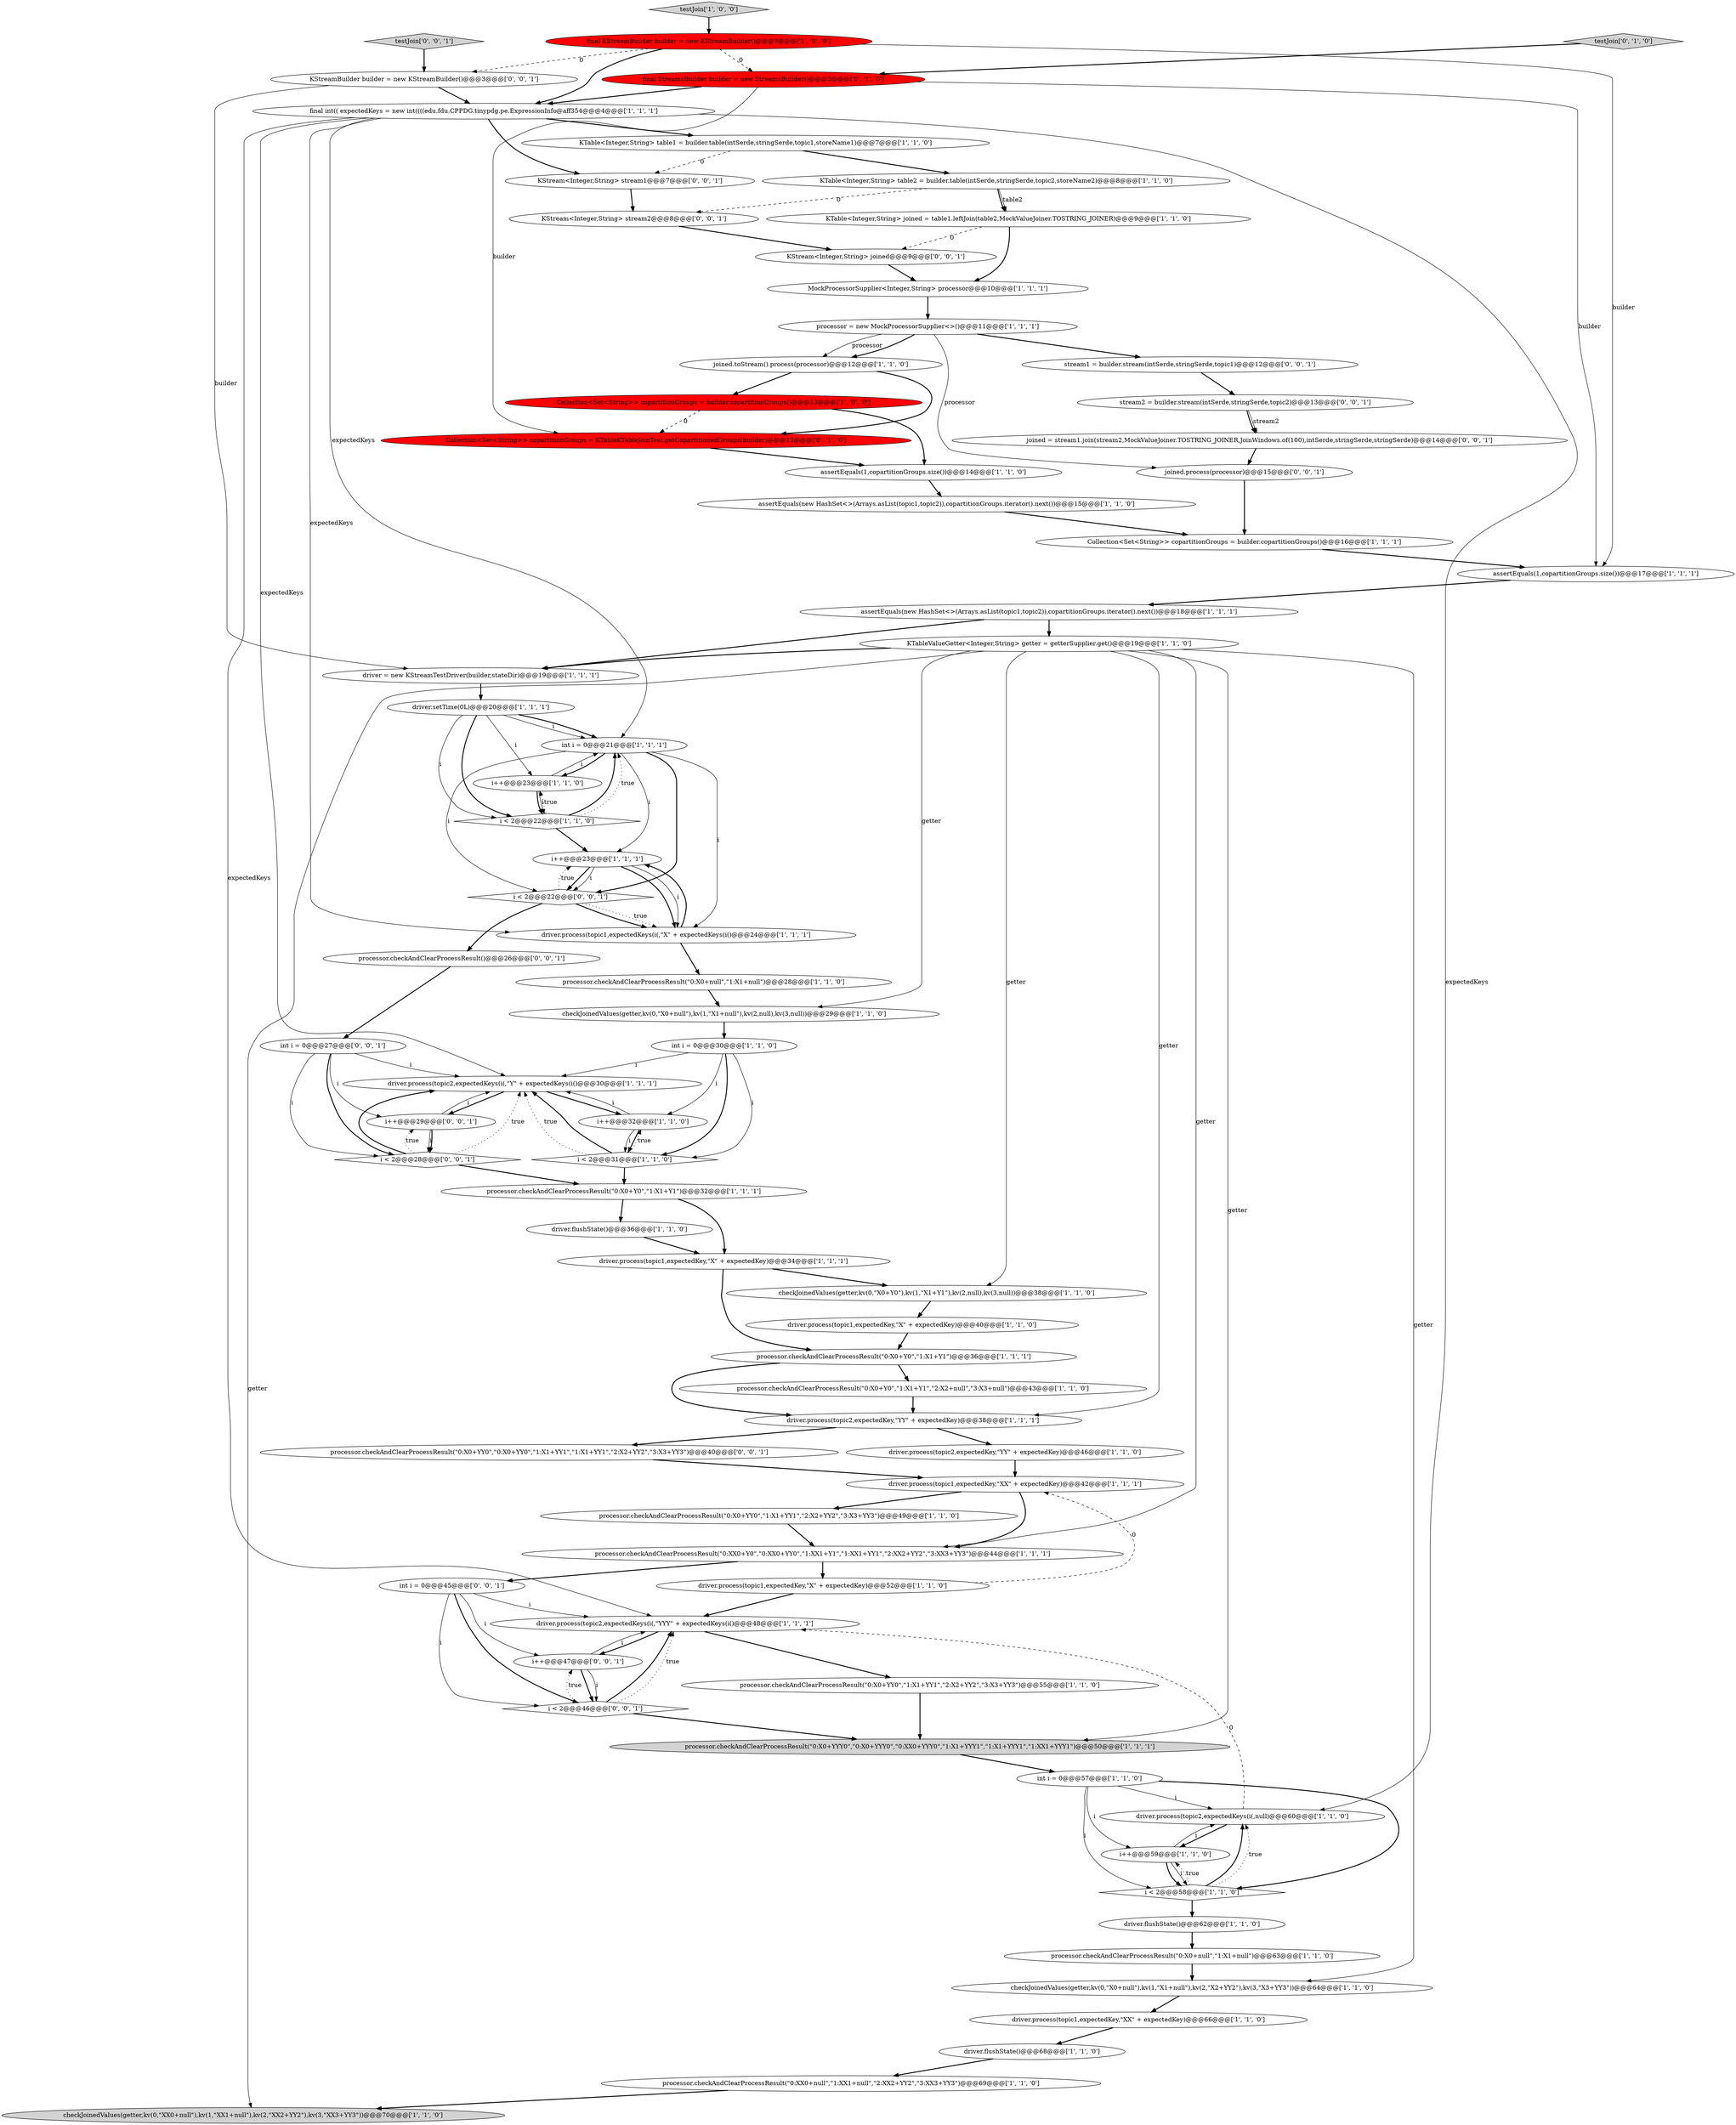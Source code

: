 digraph {
56 [style = filled, label = "testJoin['0', '1', '0']", fillcolor = lightgray, shape = diamond image = "AAA0AAABBB2BBB"];
12 [style = filled, label = "MockProcessorSupplier<Integer,String> processor@@@10@@@['1', '1', '1']", fillcolor = white, shape = ellipse image = "AAA0AAABBB1BBB"];
21 [style = filled, label = "driver.process(topic2,expectedKeys(i(,\"Y\" + expectedKeys(i()@@@30@@@['1', '1', '1']", fillcolor = white, shape = ellipse image = "AAA0AAABBB1BBB"];
3 [style = filled, label = "i++@@@23@@@['1', '1', '1']", fillcolor = white, shape = ellipse image = "AAA0AAABBB1BBB"];
33 [style = filled, label = "driver.process(topic1,expectedKey,\"XX\" + expectedKey)@@@66@@@['1', '1', '0']", fillcolor = white, shape = ellipse image = "AAA0AAABBB1BBB"];
43 [style = filled, label = "driver.process(topic1,expectedKey,\"X\" + expectedKey)@@@34@@@['1', '1', '1']", fillcolor = white, shape = ellipse image = "AAA0AAABBB1BBB"];
9 [style = filled, label = "checkJoinedValues(getter,kv(0,\"X0+null\"),kv(1,\"X1+null\"),kv(2,null),kv(3,null))@@@29@@@['1', '1', '0']", fillcolor = white, shape = ellipse image = "AAA0AAABBB1BBB"];
67 [style = filled, label = "KStreamBuilder builder = new KStreamBuilder()@@@3@@@['0', '0', '1']", fillcolor = white, shape = ellipse image = "AAA0AAABBB3BBB"];
0 [style = filled, label = "KTable<Integer,String> joined = table1.leftJoin(table2,MockValueJoiner.TOSTRING_JOINER)@@@9@@@['1', '1', '0']", fillcolor = white, shape = ellipse image = "AAA0AAABBB1BBB"];
7 [style = filled, label = "driver.process(topic2,expectedKeys(i(,\"YYY\" + expectedKeys(i()@@@48@@@['1', '1', '1']", fillcolor = white, shape = ellipse image = "AAA0AAABBB1BBB"];
29 [style = filled, label = "joined.toStream().process(processor)@@@12@@@['1', '1', '0']", fillcolor = white, shape = ellipse image = "AAA0AAABBB1BBB"];
69 [style = filled, label = "KStream<Integer,String> stream2@@@8@@@['0', '0', '1']", fillcolor = white, shape = ellipse image = "AAA0AAABBB3BBB"];
76 [style = filled, label = "testJoin['0', '0', '1']", fillcolor = lightgray, shape = diamond image = "AAA0AAABBB3BBB"];
30 [style = filled, label = "assertEquals(1,copartitionGroups.size())@@@14@@@['1', '1', '0']", fillcolor = white, shape = ellipse image = "AAA0AAABBB1BBB"];
70 [style = filled, label = "KStream<Integer,String> joined@@@9@@@['0', '0', '1']", fillcolor = white, shape = ellipse image = "AAA0AAABBB3BBB"];
46 [style = filled, label = "driver.setTime(0L)@@@20@@@['1', '1', '1']", fillcolor = white, shape = ellipse image = "AAA0AAABBB1BBB"];
60 [style = filled, label = "i < 2@@@28@@@['0', '0', '1']", fillcolor = white, shape = diamond image = "AAA0AAABBB3BBB"];
66 [style = filled, label = "joined.process(processor)@@@15@@@['0', '0', '1']", fillcolor = white, shape = ellipse image = "AAA0AAABBB3BBB"];
18 [style = filled, label = "processor.checkAndClearProcessResult(\"0:X0+Y0\",\"1:X1+Y1\")@@@36@@@['1', '1', '1']", fillcolor = white, shape = ellipse image = "AAA0AAABBB1BBB"];
34 [style = filled, label = "assertEquals(1,copartitionGroups.size())@@@17@@@['1', '1', '1']", fillcolor = white, shape = ellipse image = "AAA0AAABBB1BBB"];
4 [style = filled, label = "assertEquals(new HashSet<>(Arrays.asList(topic1,topic2)),copartitionGroups.iterator().next())@@@18@@@['1', '1', '1']", fillcolor = white, shape = ellipse image = "AAA0AAABBB1BBB"];
48 [style = filled, label = "processor.checkAndClearProcessResult(\"0:X0+YY0\",\"1:X1+YY1\",\"2:X2+YY2\",\"3:X3+YY3\")@@@49@@@['1', '1', '0']", fillcolor = white, shape = ellipse image = "AAA0AAABBB1BBB"];
54 [style = filled, label = "driver.flushState()@@@36@@@['1', '1', '0']", fillcolor = white, shape = ellipse image = "AAA0AAABBB1BBB"];
62 [style = filled, label = "int i = 0@@@27@@@['0', '0', '1']", fillcolor = white, shape = ellipse image = "AAA0AAABBB3BBB"];
27 [style = filled, label = "driver.process(topic1,expectedKeys(i(,\"X\" + expectedKeys(i()@@@24@@@['1', '1', '1']", fillcolor = white, shape = ellipse image = "AAA0AAABBB1BBB"];
75 [style = filled, label = "joined = stream1.join(stream2,MockValueJoiner.TOSTRING_JOINER,JoinWindows.of(100),intSerde,stringSerde,stringSerde)@@@14@@@['0', '0', '1']", fillcolor = white, shape = ellipse image = "AAA0AAABBB3BBB"];
45 [style = filled, label = "testJoin['1', '0', '0']", fillcolor = lightgray, shape = diamond image = "AAA0AAABBB1BBB"];
26 [style = filled, label = "int i = 0@@@30@@@['1', '1', '0']", fillcolor = white, shape = ellipse image = "AAA0AAABBB1BBB"];
71 [style = filled, label = "i < 2@@@46@@@['0', '0', '1']", fillcolor = white, shape = diamond image = "AAA0AAABBB3BBB"];
22 [style = filled, label = "driver.flushState()@@@62@@@['1', '1', '0']", fillcolor = white, shape = ellipse image = "AAA0AAABBB1BBB"];
49 [style = filled, label = "checkJoinedValues(getter,kv(0,\"X0+null\"),kv(1,\"X1+null\"),kv(2,\"X2+YY2\"),kv(3,\"X3+YY3\"))@@@64@@@['1', '1', '0']", fillcolor = white, shape = ellipse image = "AAA0AAABBB1BBB"];
53 [style = filled, label = "processor = new MockProcessorSupplier<>()@@@11@@@['1', '1', '1']", fillcolor = white, shape = ellipse image = "AAA0AAABBB1BBB"];
11 [style = filled, label = "processor.checkAndClearProcessResult(\"0:X0+null\",\"1:X1+null\")@@@63@@@['1', '1', '0']", fillcolor = white, shape = ellipse image = "AAA0AAABBB1BBB"];
28 [style = filled, label = "final KStreamBuilder builder = new KStreamBuilder()@@@3@@@['1', '0', '0']", fillcolor = red, shape = ellipse image = "AAA1AAABBB1BBB"];
59 [style = filled, label = "i++@@@29@@@['0', '0', '1']", fillcolor = white, shape = ellipse image = "AAA0AAABBB3BBB"];
5 [style = filled, label = "Collection<Set<String>> copartitionGroups = builder.copartitionGroups()@@@16@@@['1', '1', '1']", fillcolor = white, shape = ellipse image = "AAA0AAABBB1BBB"];
50 [style = filled, label = "processor.checkAndClearProcessResult(\"0:X0+Y0\",\"1:X1+Y1\",\"2:X2+null\",\"3:X3+null\")@@@43@@@['1', '1', '0']", fillcolor = white, shape = ellipse image = "AAA0AAABBB1BBB"];
10 [style = filled, label = "KTable<Integer,String> table2 = builder.table(intSerde,stringSerde,topic2,storeName2)@@@8@@@['1', '1', '0']", fillcolor = white, shape = ellipse image = "AAA0AAABBB1BBB"];
61 [style = filled, label = "stream1 = builder.stream(intSerde,stringSerde,topic1)@@@12@@@['0', '0', '1']", fillcolor = white, shape = ellipse image = "AAA0AAABBB3BBB"];
23 [style = filled, label = "processor.checkAndClearProcessResult(\"0:X0+YYY0\",\"0:X0+YYY0\",\"0:XX0+YYY0\",\"1:X1+YYY1\",\"1:X1+YYY1\",\"1:XX1+YYY1\")@@@50@@@['1', '1', '1']", fillcolor = lightgray, shape = ellipse image = "AAA0AAABBB1BBB"];
39 [style = filled, label = "int i = 0@@@21@@@['1', '1', '1']", fillcolor = white, shape = ellipse image = "AAA0AAABBB1BBB"];
8 [style = filled, label = "i < 2@@@22@@@['1', '1', '0']", fillcolor = white, shape = diamond image = "AAA0AAABBB1BBB"];
13 [style = filled, label = "assertEquals(new HashSet<>(Arrays.asList(topic1,topic2)),copartitionGroups.iterator().next())@@@15@@@['1', '1', '0']", fillcolor = white, shape = ellipse image = "AAA0AAABBB1BBB"];
25 [style = filled, label = "processor.checkAndClearProcessResult(\"0:XX0+Y0\",\"0:XX0+YY0\",\"1:XX1+Y1\",\"1:XX1+YY1\",\"2:XX2+YY2\",\"3:XX3+YY3\")@@@44@@@['1', '1', '1']", fillcolor = white, shape = ellipse image = "AAA0AAABBB1BBB"];
37 [style = filled, label = "Collection<Set<String>> copartitionGroups = builder.copartitionGroups()@@@13@@@['1', '0', '0']", fillcolor = red, shape = ellipse image = "AAA1AAABBB1BBB"];
73 [style = filled, label = "KStream<Integer,String> stream1@@@7@@@['0', '0', '1']", fillcolor = white, shape = ellipse image = "AAA0AAABBB3BBB"];
68 [style = filled, label = "i++@@@47@@@['0', '0', '1']", fillcolor = white, shape = ellipse image = "AAA0AAABBB3BBB"];
24 [style = filled, label = "driver = new KStreamTestDriver(builder,stateDir)@@@19@@@['1', '1', '1']", fillcolor = white, shape = ellipse image = "AAA0AAABBB1BBB"];
36 [style = filled, label = "i++@@@23@@@['1', '1', '0']", fillcolor = white, shape = ellipse image = "AAA0AAABBB1BBB"];
44 [style = filled, label = "driver.flushState()@@@68@@@['1', '1', '0']", fillcolor = white, shape = ellipse image = "AAA0AAABBB1BBB"];
42 [style = filled, label = "processor.checkAndClearProcessResult(\"0:X0+YY0\",\"1:X1+YY1\",\"2:X2+YY2\",\"3:X3+YY3\")@@@55@@@['1', '1', '0']", fillcolor = white, shape = ellipse image = "AAA0AAABBB1BBB"];
58 [style = filled, label = "final StreamsBuilder builder = new StreamsBuilder()@@@3@@@['0', '1', '0']", fillcolor = red, shape = ellipse image = "AAA1AAABBB2BBB"];
64 [style = filled, label = "processor.checkAndClearProcessResult(\"0:X0+YY0\",\"0:X0+YY0\",\"1:X1+YY1\",\"1:X1+YY1\",\"2:X2+YY2\",\"3:X3+YY3\")@@@40@@@['0', '0', '1']", fillcolor = white, shape = ellipse image = "AAA0AAABBB3BBB"];
57 [style = filled, label = "Collection<Set<String>> copartitionGroups = KTableKTableJoinTest.getCopartitionedGroups(builder)@@@13@@@['0', '1', '0']", fillcolor = red, shape = ellipse image = "AAA1AAABBB2BBB"];
55 [style = filled, label = "int i = 0@@@57@@@['1', '1', '0']", fillcolor = white, shape = ellipse image = "AAA0AAABBB1BBB"];
40 [style = filled, label = "driver.process(topic1,expectedKey,\"X\" + expectedKey)@@@40@@@['1', '1', '0']", fillcolor = white, shape = ellipse image = "AAA0AAABBB1BBB"];
63 [style = filled, label = "stream2 = builder.stream(intSerde,stringSerde,topic2)@@@13@@@['0', '0', '1']", fillcolor = white, shape = ellipse image = "AAA0AAABBB3BBB"];
6 [style = filled, label = "driver.process(topic2,expectedKey,\"YY\" + expectedKey)@@@38@@@['1', '1', '1']", fillcolor = white, shape = ellipse image = "AAA0AAABBB1BBB"];
38 [style = filled, label = "final int(( expectedKeys = new int((((edu.fdu.CPPDG.tinypdg.pe.ExpressionInfo@aff354@@@4@@@['1', '1', '1']", fillcolor = white, shape = ellipse image = "AAA0AAABBB1BBB"];
35 [style = filled, label = "KTableValueGetter<Integer,String> getter = getterSupplier.get()@@@19@@@['1', '1', '0']", fillcolor = white, shape = ellipse image = "AAA0AAABBB1BBB"];
19 [style = filled, label = "driver.process(topic1,expectedKey,\"X\" + expectedKey)@@@52@@@['1', '1', '0']", fillcolor = white, shape = ellipse image = "AAA0AAABBB1BBB"];
20 [style = filled, label = "processor.checkAndClearProcessResult(\"0:XX0+null\",\"1:XX1+null\",\"2:XX2+YY2\",\"3:XX3+YY3\")@@@69@@@['1', '1', '0']", fillcolor = white, shape = ellipse image = "AAA0AAABBB1BBB"];
2 [style = filled, label = "KTable<Integer,String> table1 = builder.table(intSerde,stringSerde,topic1,storeName1)@@@7@@@['1', '1', '0']", fillcolor = white, shape = ellipse image = "AAA0AAABBB1BBB"];
14 [style = filled, label = "driver.process(topic2,expectedKey,\"YY\" + expectedKey)@@@46@@@['1', '1', '0']", fillcolor = white, shape = ellipse image = "AAA0AAABBB1BBB"];
16 [style = filled, label = "driver.process(topic2,expectedKeys(i(,null)@@@60@@@['1', '1', '0']", fillcolor = white, shape = ellipse image = "AAA0AAABBB1BBB"];
41 [style = filled, label = "processor.checkAndClearProcessResult(\"0:X0+Y0\",\"1:X1+Y1\")@@@32@@@['1', '1', '1']", fillcolor = white, shape = ellipse image = "AAA0AAABBB1BBB"];
52 [style = filled, label = "driver.process(topic1,expectedKey,\"XX\" + expectedKey)@@@42@@@['1', '1', '1']", fillcolor = white, shape = ellipse image = "AAA0AAABBB1BBB"];
51 [style = filled, label = "i++@@@59@@@['1', '1', '0']", fillcolor = white, shape = ellipse image = "AAA0AAABBB1BBB"];
65 [style = filled, label = "i < 2@@@22@@@['0', '0', '1']", fillcolor = white, shape = diamond image = "AAA0AAABBB3BBB"];
72 [style = filled, label = "processor.checkAndClearProcessResult()@@@26@@@['0', '0', '1']", fillcolor = white, shape = ellipse image = "AAA0AAABBB3BBB"];
47 [style = filled, label = "i < 2@@@58@@@['1', '1', '0']", fillcolor = white, shape = diamond image = "AAA0AAABBB1BBB"];
1 [style = filled, label = "i < 2@@@31@@@['1', '1', '0']", fillcolor = white, shape = diamond image = "AAA0AAABBB1BBB"];
32 [style = filled, label = "processor.checkAndClearProcessResult(\"0:X0+null\",\"1:X1+null\")@@@28@@@['1', '1', '0']", fillcolor = white, shape = ellipse image = "AAA0AAABBB1BBB"];
15 [style = filled, label = "checkJoinedValues(getter,kv(0,\"XX0+null\"),kv(1,\"XX1+null\"),kv(2,\"XX2+YY2\"),kv(3,\"XX3+YY3\"))@@@70@@@['1', '1', '0']", fillcolor = lightgray, shape = ellipse image = "AAA0AAABBB1BBB"];
17 [style = filled, label = "i++@@@32@@@['1', '1', '0']", fillcolor = white, shape = ellipse image = "AAA0AAABBB1BBB"];
31 [style = filled, label = "checkJoinedValues(getter,kv(0,\"X0+Y0\"),kv(1,\"X1+Y1\"),kv(2,null),kv(3,null))@@@38@@@['1', '1', '0']", fillcolor = white, shape = ellipse image = "AAA0AAABBB1BBB"];
74 [style = filled, label = "int i = 0@@@45@@@['0', '0', '1']", fillcolor = white, shape = ellipse image = "AAA0AAABBB3BBB"];
16->51 [style = bold, label=""];
42->23 [style = bold, label=""];
12->53 [style = bold, label=""];
55->51 [style = solid, label="i"];
27->32 [style = bold, label=""];
30->13 [style = bold, label=""];
55->47 [style = bold, label=""];
62->59 [style = solid, label="i"];
36->8 [style = solid, label="i"];
28->38 [style = bold, label=""];
35->49 [style = solid, label="getter"];
1->21 [style = dotted, label="true"];
68->7 [style = solid, label="i"];
55->47 [style = solid, label="i"];
26->1 [style = solid, label="i"];
3->65 [style = bold, label=""];
43->18 [style = bold, label=""];
55->16 [style = solid, label="i"];
38->73 [style = bold, label=""];
35->9 [style = solid, label="getter"];
60->59 [style = dotted, label="true"];
3->27 [style = bold, label=""];
5->34 [style = bold, label=""];
9->26 [style = bold, label=""];
47->22 [style = bold, label=""];
35->25 [style = solid, label="getter"];
39->27 [style = solid, label="i"];
6->64 [style = bold, label=""];
1->21 [style = bold, label=""];
36->39 [style = solid, label="i"];
62->60 [style = solid, label="i"];
51->47 [style = bold, label=""];
28->34 [style = solid, label="builder"];
25->19 [style = bold, label=""];
63->75 [style = bold, label=""];
31->40 [style = bold, label=""];
26->17 [style = solid, label="i"];
63->75 [style = solid, label="stream2"];
41->54 [style = bold, label=""];
8->39 [style = bold, label=""];
33->44 [style = bold, label=""];
20->15 [style = bold, label=""];
74->71 [style = solid, label="i"];
70->12 [style = bold, label=""];
24->46 [style = bold, label=""];
58->34 [style = solid, label="builder"];
53->29 [style = solid, label="processor"];
67->38 [style = bold, label=""];
53->29 [style = bold, label=""];
64->52 [style = bold, label=""];
1->41 [style = bold, label=""];
59->60 [style = bold, label=""];
60->21 [style = bold, label=""];
51->47 [style = solid, label="i"];
10->69 [style = dashed, label="0"];
26->1 [style = bold, label=""];
62->60 [style = bold, label=""];
28->58 [style = dashed, label="0"];
19->52 [style = dashed, label="0"];
21->59 [style = bold, label=""];
3->65 [style = solid, label="i"];
73->69 [style = bold, label=""];
46->39 [style = bold, label=""];
60->41 [style = bold, label=""];
26->21 [style = solid, label="i"];
17->21 [style = solid, label="i"];
53->66 [style = solid, label="processor"];
38->2 [style = bold, label=""];
18->50 [style = bold, label=""];
56->58 [style = bold, label=""];
71->7 [style = bold, label=""];
65->27 [style = bold, label=""];
46->36 [style = solid, label="i"];
75->66 [style = bold, label=""];
7->68 [style = bold, label=""];
65->72 [style = bold, label=""];
44->20 [style = bold, label=""];
52->48 [style = bold, label=""];
10->0 [style = bold, label=""];
57->30 [style = bold, label=""];
13->5 [style = bold, label=""];
7->42 [style = bold, label=""];
14->52 [style = bold, label=""];
47->51 [style = dotted, label="true"];
28->67 [style = dashed, label="0"];
38->7 [style = solid, label="expectedKeys"];
29->57 [style = bold, label=""];
16->7 [style = dashed, label="0"];
61->63 [style = bold, label=""];
41->43 [style = bold, label=""];
59->21 [style = solid, label="i"];
22->11 [style = bold, label=""];
47->16 [style = bold, label=""];
35->15 [style = solid, label="getter"];
4->24 [style = bold, label=""];
10->0 [style = solid, label="table2"];
17->1 [style = bold, label=""];
1->17 [style = dotted, label="true"];
54->43 [style = bold, label=""];
37->30 [style = bold, label=""];
35->23 [style = solid, label="getter"];
0->12 [style = bold, label=""];
8->3 [style = bold, label=""];
8->39 [style = dotted, label="true"];
46->8 [style = solid, label="i"];
29->37 [style = bold, label=""];
71->68 [style = dotted, label="true"];
2->10 [style = bold, label=""];
35->24 [style = bold, label=""];
65->3 [style = dotted, label="true"];
59->60 [style = solid, label="i"];
38->16 [style = solid, label="expectedKeys"];
32->9 [style = bold, label=""];
58->38 [style = bold, label=""];
74->7 [style = solid, label="i"];
76->67 [style = bold, label=""];
65->27 [style = dotted, label="true"];
18->6 [style = bold, label=""];
46->8 [style = bold, label=""];
58->57 [style = solid, label="builder"];
66->5 [style = bold, label=""];
36->8 [style = bold, label=""];
8->36 [style = dotted, label="true"];
39->65 [style = solid, label="i"];
71->7 [style = dotted, label="true"];
11->49 [style = bold, label=""];
43->31 [style = bold, label=""];
53->61 [style = bold, label=""];
4->35 [style = bold, label=""];
72->62 [style = bold, label=""];
46->39 [style = solid, label="i"];
50->6 [style = bold, label=""];
71->23 [style = bold, label=""];
51->16 [style = solid, label="i"];
0->70 [style = dashed, label="0"];
3->27 [style = solid, label="i"];
74->71 [style = bold, label=""];
38->39 [style = solid, label="expectedKeys"];
27->3 [style = bold, label=""];
35->6 [style = solid, label="getter"];
60->21 [style = dotted, label="true"];
68->71 [style = solid, label="i"];
74->68 [style = solid, label="i"];
40->18 [style = bold, label=""];
45->28 [style = bold, label=""];
2->73 [style = dashed, label="0"];
39->65 [style = bold, label=""];
25->74 [style = bold, label=""];
6->14 [style = bold, label=""];
39->3 [style = solid, label="i"];
52->25 [style = bold, label=""];
17->1 [style = solid, label="i"];
68->71 [style = bold, label=""];
47->16 [style = dotted, label="true"];
49->33 [style = bold, label=""];
48->25 [style = bold, label=""];
38->27 [style = solid, label="expectedKeys"];
34->4 [style = bold, label=""];
67->24 [style = solid, label="builder"];
37->57 [style = dashed, label="0"];
69->70 [style = bold, label=""];
38->21 [style = solid, label="expectedKeys"];
39->36 [style = bold, label=""];
21->17 [style = bold, label=""];
19->7 [style = bold, label=""];
35->31 [style = solid, label="getter"];
62->21 [style = solid, label="i"];
23->55 [style = bold, label=""];
}
